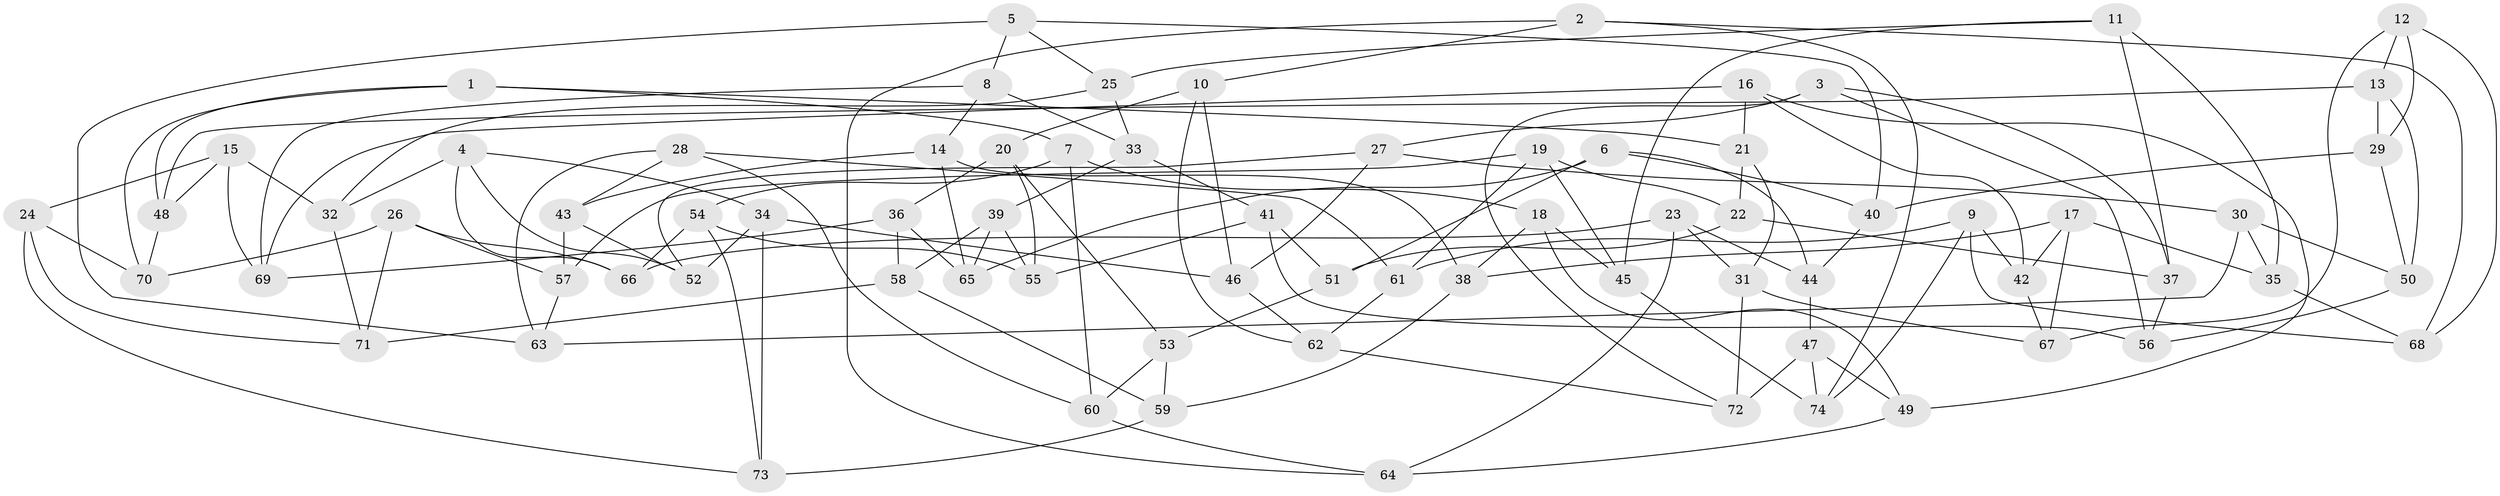 // Generated by graph-tools (version 1.1) at 2025/02/03/09/25 03:02:54]
// undirected, 74 vertices, 148 edges
graph export_dot {
graph [start="1"]
  node [color=gray90,style=filled];
  1;
  2;
  3;
  4;
  5;
  6;
  7;
  8;
  9;
  10;
  11;
  12;
  13;
  14;
  15;
  16;
  17;
  18;
  19;
  20;
  21;
  22;
  23;
  24;
  25;
  26;
  27;
  28;
  29;
  30;
  31;
  32;
  33;
  34;
  35;
  36;
  37;
  38;
  39;
  40;
  41;
  42;
  43;
  44;
  45;
  46;
  47;
  48;
  49;
  50;
  51;
  52;
  53;
  54;
  55;
  56;
  57;
  58;
  59;
  60;
  61;
  62;
  63;
  64;
  65;
  66;
  67;
  68;
  69;
  70;
  71;
  72;
  73;
  74;
  1 -- 70;
  1 -- 48;
  1 -- 21;
  1 -- 7;
  2 -- 10;
  2 -- 74;
  2 -- 64;
  2 -- 68;
  3 -- 27;
  3 -- 56;
  3 -- 37;
  3 -- 72;
  4 -- 52;
  4 -- 66;
  4 -- 34;
  4 -- 32;
  5 -- 40;
  5 -- 63;
  5 -- 8;
  5 -- 25;
  6 -- 40;
  6 -- 44;
  6 -- 51;
  6 -- 65;
  7 -- 18;
  7 -- 54;
  7 -- 60;
  8 -- 69;
  8 -- 33;
  8 -- 14;
  9 -- 68;
  9 -- 74;
  9 -- 42;
  9 -- 61;
  10 -- 46;
  10 -- 20;
  10 -- 62;
  11 -- 25;
  11 -- 45;
  11 -- 37;
  11 -- 35;
  12 -- 67;
  12 -- 13;
  12 -- 29;
  12 -- 68;
  13 -- 29;
  13 -- 50;
  13 -- 48;
  14 -- 38;
  14 -- 65;
  14 -- 43;
  15 -- 24;
  15 -- 48;
  15 -- 32;
  15 -- 69;
  16 -- 42;
  16 -- 69;
  16 -- 49;
  16 -- 21;
  17 -- 38;
  17 -- 35;
  17 -- 42;
  17 -- 67;
  18 -- 49;
  18 -- 45;
  18 -- 38;
  19 -- 45;
  19 -- 22;
  19 -- 57;
  19 -- 61;
  20 -- 36;
  20 -- 55;
  20 -- 53;
  21 -- 22;
  21 -- 31;
  22 -- 51;
  22 -- 37;
  23 -- 31;
  23 -- 44;
  23 -- 64;
  23 -- 66;
  24 -- 71;
  24 -- 73;
  24 -- 70;
  25 -- 32;
  25 -- 33;
  26 -- 57;
  26 -- 66;
  26 -- 71;
  26 -- 70;
  27 -- 52;
  27 -- 30;
  27 -- 46;
  28 -- 60;
  28 -- 43;
  28 -- 61;
  28 -- 63;
  29 -- 50;
  29 -- 40;
  30 -- 63;
  30 -- 35;
  30 -- 50;
  31 -- 67;
  31 -- 72;
  32 -- 71;
  33 -- 41;
  33 -- 39;
  34 -- 52;
  34 -- 46;
  34 -- 73;
  35 -- 68;
  36 -- 65;
  36 -- 58;
  36 -- 69;
  37 -- 56;
  38 -- 59;
  39 -- 58;
  39 -- 65;
  39 -- 55;
  40 -- 44;
  41 -- 51;
  41 -- 55;
  41 -- 56;
  42 -- 67;
  43 -- 52;
  43 -- 57;
  44 -- 47;
  45 -- 74;
  46 -- 62;
  47 -- 49;
  47 -- 74;
  47 -- 72;
  48 -- 70;
  49 -- 64;
  50 -- 56;
  51 -- 53;
  53 -- 59;
  53 -- 60;
  54 -- 66;
  54 -- 55;
  54 -- 73;
  57 -- 63;
  58 -- 59;
  58 -- 71;
  59 -- 73;
  60 -- 64;
  61 -- 62;
  62 -- 72;
}
